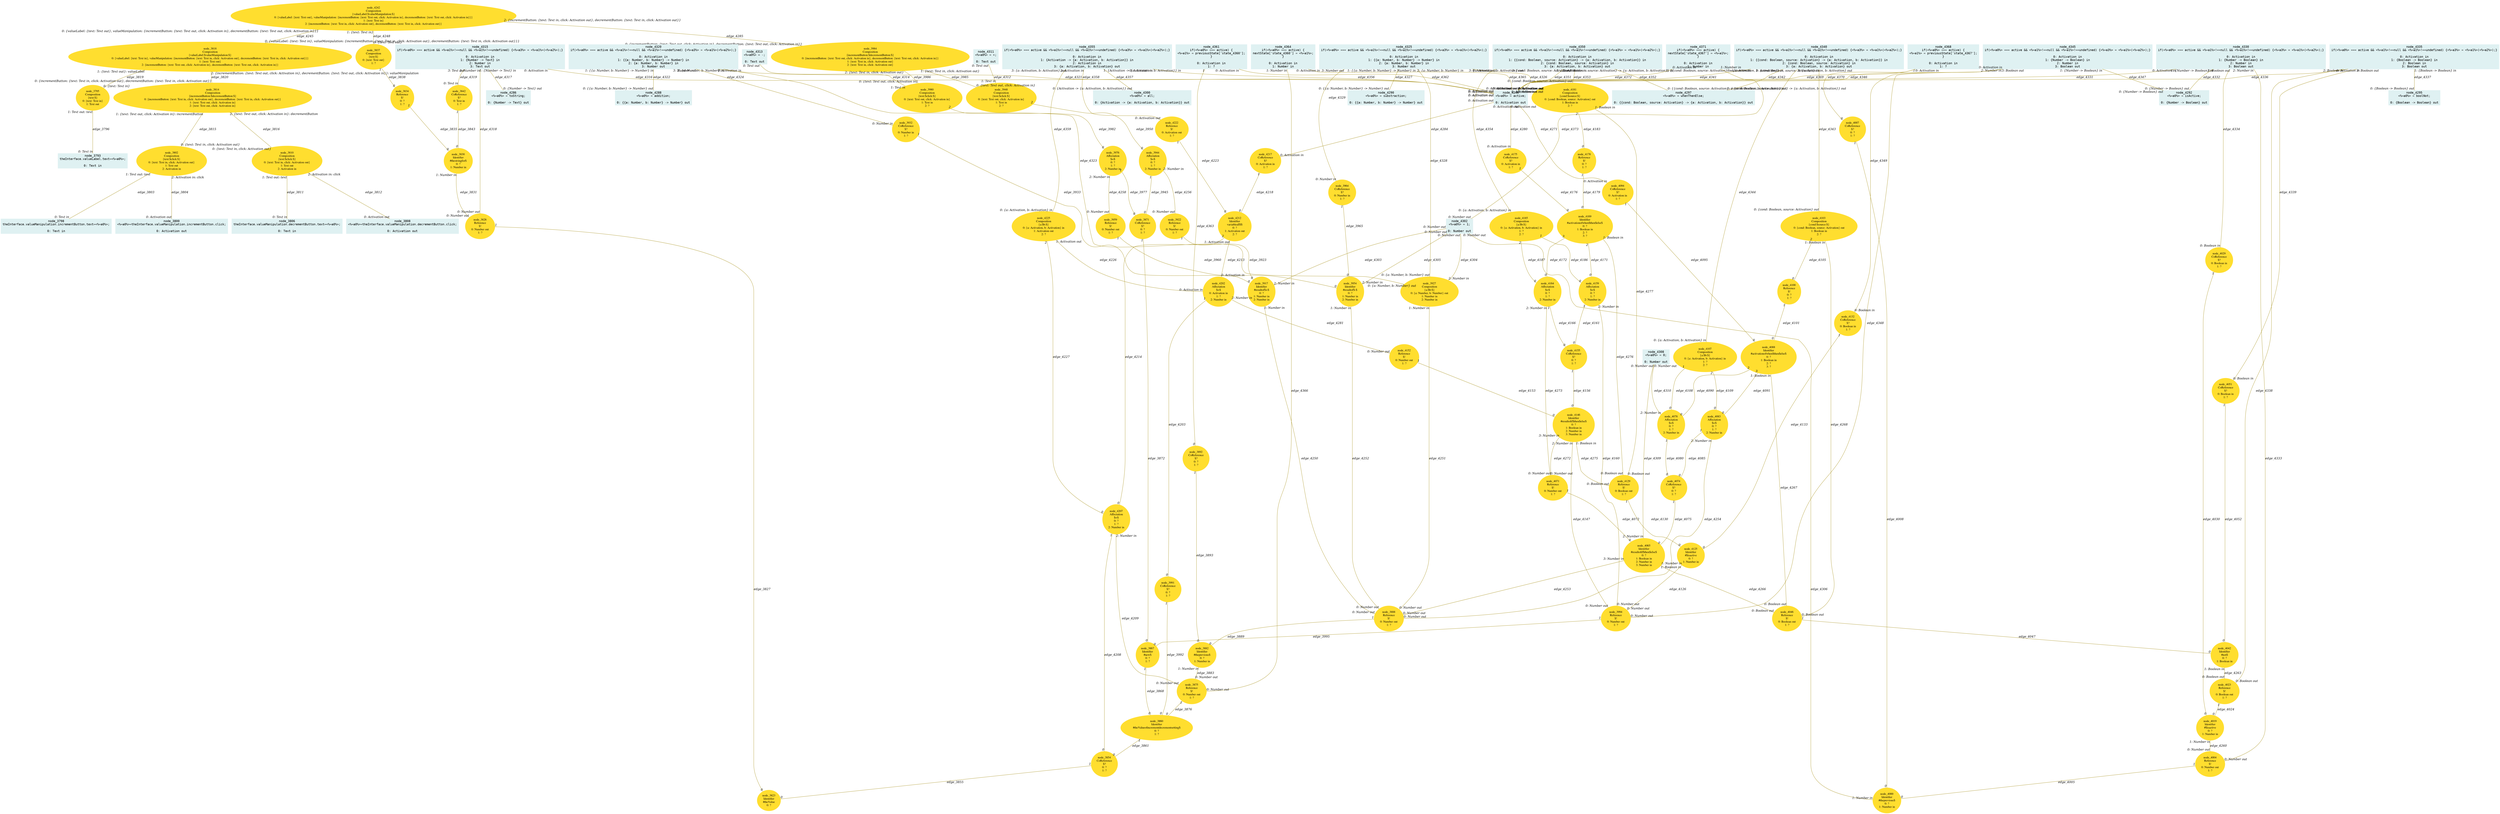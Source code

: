 digraph g{node_3793 [shape="box", style="filled", color="#dff1f2", fontname="Courier", label="node_3793
theInterface.valueLabel.text=<%=a0%>;

0: Text in" ]
node_3795 [shape="ellipse", style="filled", color="#ffde2f", fontname="Times", label="node_3795
Composition
{text:$}
0: {text: Text in}
1: Text out" ]
node_3798 [shape="box", style="filled", color="#dff1f2", fontname="Courier", label="node_3798
theInterface.valueManipulation.incrementButton.text=<%=a0%>;

0: Text in" ]
node_3800 [shape="box", style="filled", color="#dff1f2", fontname="Courier", label="node_3800
<%=a0%>=theInterface.valueManipulation.incrementButton.click;

0: Activation out" ]
node_3802 [shape="ellipse", style="filled", color="#ffde2f", fontname="Times", label="node_3802
Composition
{text:$click:$}
0: {text: Text in, click: Activation out}
1: Text out
2: Activation in" ]
node_3806 [shape="box", style="filled", color="#dff1f2", fontname="Courier", label="node_3806
theInterface.valueManipulation.decrementButton.text=<%=a0%>;

0: Text in" ]
node_3808 [shape="box", style="filled", color="#dff1f2", fontname="Courier", label="node_3808
<%=a0%>=theInterface.valueManipulation.decrementButton.click;

0: Activation out" ]
node_3810 [shape="ellipse", style="filled", color="#ffde2f", fontname="Times", label="node_3810
Composition
{text:$click:$}
0: {text: Text in, click: Activation out}
1: Text out
2: Activation in" ]
node_3814 [shape="ellipse", style="filled", color="#ffde2f", fontname="Times", label="node_3814
Composition
{incrementButton:$decrementButton:$}
0: {incrementButton: {text: Text in, click: Activation out}, decrementButton: {text: Text in, click: Activation out}}
1: {text: Text out, click: Activation in}
2: {text: Text out, click: Activation in}" ]
node_3818 [shape="ellipse", style="filled", color="#ffde2f", fontname="Times", label="node_3818
Composition
{valueLabel:$valueManipulation:$}
0: {valueLabel: {text: Text in}, valueManipulation: {incrementButton: {text: Text in, click: Activation out}, decrementButton: {text: Text in, click: Activation out}}}
1: {text: Text out}
2: {incrementButton: {text: Text out, click: Activation in}, decrementButton: {text: Text out, click: Activation in}}" ]
node_3823 [shape="ellipse", style="filled", color="#ffde2f", fontname="Times", label="node_3823
Identifier
#theValue
0: ?" ]
node_3826 [shape="ellipse", style="filled", color="#ffde2f", fontname="Times", label="node_3826
Reference
$!
0: Number out
1: ?" ]
node_3830 [shape="ellipse", style="filled", color="#ffde2f", fontname="Times", label="node_3830
Identifier
#thestringfor$
0: ?
1: Number in" ]
node_3834 [shape="ellipse", style="filled", color="#ffde2f", fontname="Times", label="node_3834
Reference
$!
0: ?
1: ?" ]
node_3837 [shape="ellipse", style="filled", color="#ffde2f", fontname="Times", label="node_3837
Composition
{text:$}
0: {text: Text out}
1: ?" ]
node_3842 [shape="ellipse", style="filled", color="#ffde2f", fontname="Times", label="node_3842
CoReference
$?
0: Text in
1: ?" ]
node_3854 [shape="ellipse", style="filled", color="#ffde2f", fontname="Times", label="node_3854
CoReference
$?
0: ?
1: ?" ]
node_3860 [shape="ellipse", style="filled", color="#ffde2f", fontname="Times", label="node_3860
Identifier
#theValueofincrementdecrementsetting$
0: ?
1: ?" ]
node_3867 [shape="ellipse", style="filled", color="#ffde2f", fontname="Times", label="node_3867
Identifier
#new$
0: ?
1: ?" ]
node_3871 [shape="ellipse", style="filled", color="#ffde2f", fontname="Times", label="node_3871
CoReference
$?
0: ?
1: ?" ]
node_3875 [shape="ellipse", style="filled", color="#ffde2f", fontname="Times", label="node_3875
Reference
$!
0: Number out
1: ?" ]
node_3882 [shape="ellipse", style="filled", color="#ffde2f", fontname="Times", label="node_3882
Identifier
#theprevious$
0: ?
1: Number in" ]
node_3888 [shape="ellipse", style="filled", color="#ffde2f", fontname="Times", label="node_3888
Reference
$!
0: Number out
1: ?" ]
node_3892 [shape="ellipse", style="filled", color="#ffde2f", fontname="Times", label="node_3892
CoReference
$?
0: ?
1: ?" ]
node_3917 [shape="ellipse", style="filled", color="#ffde2f", fontname="Times", label="node_3917
Identifier
#resultof$+$
0: ?
1: Number in
2: Number in" ]
node_3922 [shape="ellipse", style="filled", color="#ffde2f", fontname="Times", label="node_3922
Reference
$!
0: Number out
1: ?" ]
node_3927 [shape="ellipse", style="filled", color="#ffde2f", fontname="Times", label="node_3927
Composition
{a:$b:$}
0: {a: Number, b: Number} out
1: Number in
2: Number in" ]
node_3932 [shape="ellipse", style="filled", color="#ffde2f", fontname="Times", label="node_3932
CoReference
$?
0: Number in
1: ?" ]
node_3944 [shape="ellipse", style="filled", color="#ffde2f", fontname="Times", label="node_3944
Affectation
$=$
0: ?
1: ?
2: Number in" ]
node_3948 [shape="ellipse", style="filled", color="#ffde2f", fontname="Times", label="node_3948
Composition
{text:$click:$}
0: {text: Text out, click: Activation in}
1: Text in
2: ?" ]
node_3954 [shape="ellipse", style="filled", color="#ffde2f", fontname="Times", label="node_3954
Identifier
#resultof$-$
0: ?
1: Number in
2: Number in" ]
node_3959 [shape="ellipse", style="filled", color="#ffde2f", fontname="Times", label="node_3959
Reference
$!
0: Number out
1: ?" ]
node_3964 [shape="ellipse", style="filled", color="#ffde2f", fontname="Times", label="node_3964
CoReference
$?
0: Number in
1: ?" ]
node_3976 [shape="ellipse", style="filled", color="#ffde2f", fontname="Times", label="node_3976
Affectation
$=$
0: ?
1: ?
2: Number in" ]
node_3980 [shape="ellipse", style="filled", color="#ffde2f", fontname="Times", label="node_3980
Composition
{text:$click:$}
0: {text: Text out, click: Activation in}
1: Text in
2: ?" ]
node_3984 [shape="ellipse", style="filled", color="#ffde2f", fontname="Times", label="node_3984
Composition
{incrementButton:$decrementButton:$}
0: {incrementButton: {text: Text out, click: Activation in}, decrementButton: {text: Text out, click: Activation in}}
1: {text: Text in, click: Activation out}
2: {text: Text in, click: Activation out}" ]
node_3991 [shape="ellipse", style="filled", color="#ffde2f", fontname="Times", label="node_3991
CoReference
$?
0: ?
1: ?" ]
node_3994 [shape="ellipse", style="filled", color="#ffde2f", fontname="Times", label="node_3994
Reference
$!
0: Number out
1: ?" ]
node_4000 [shape="ellipse", style="filled", color="#ffde2f", fontname="Times", label="node_4000
Identifier
#theprevious$
0: ?
1: Number in" ]
node_4004 [shape="ellipse", style="filled", color="#ffde2f", fontname="Times", label="node_4004
Reference
$!
0: Number out
1: ?" ]
node_4007 [shape="ellipse", style="filled", color="#ffde2f", fontname="Times", label="node_4007
CoReference
$?
0: ?
1: ?" ]
node_4019 [shape="ellipse", style="filled", color="#ffde2f", fontname="Times", label="node_4019
Identifier
#$isactive
0: ?
1: Number in" ]
node_4023 [shape="ellipse", style="filled", color="#ffde2f", fontname="Times", label="node_4023
Reference
$!
0: Boolean out
1: ?" ]
node_4029 [shape="ellipse", style="filled", color="#ffde2f", fontname="Times", label="node_4029
CoReference
$?
0: Boolean in
1: ?" ]
node_4042 [shape="ellipse", style="filled", color="#ffde2f", fontname="Times", label="node_4042
Identifier
#not$
0: ?
1: Boolean in" ]
node_4046 [shape="ellipse", style="filled", color="#ffde2f", fontname="Times", label="node_4046
Reference
$!
0: Boolean out
1: ?" ]
node_4051 [shape="ellipse", style="filled", color="#ffde2f", fontname="Times", label="node_4051
CoReference
$?
0: Boolean in
1: ?" ]
node_4065 [shape="ellipse", style="filled", color="#ffde2f", fontname="Times", label="node_4065
Identifier
#resultofif$then$else$
0: ?
1: Boolean in
2: Number in
3: Number in" ]
node_4071 [shape="ellipse", style="filled", color="#ffde2f", fontname="Times", label="node_4071
Reference
$!
0: Number out
1: ?" ]
node_4074 [shape="ellipse", style="filled", color="#ffde2f", fontname="Times", label="node_4074
CoReference
$?
0: ?
1: ?" ]
node_4078 [shape="ellipse", style="filled", color="#ffde2f", fontname="Times", label="node_4078
Affectation
$=$
0: ?
1: ?
2: Number in" ]
node_4083 [shape="ellipse", style="filled", color="#ffde2f", fontname="Times", label="node_4083
Affectation
$=$
0: ?
1: ?
2: Number in" ]
node_4088 [shape="ellipse", style="filled", color="#ffde2f", fontname="Times", label="node_4088
Identifier
#activationofwhen$then$else$
0: ?
1: Boolean in
2: ?
3: ?" ]
node_4094 [shape="ellipse", style="filled", color="#ffde2f", fontname="Times", label="node_4094
CoReference
$?
0: Activation in
1: ?" ]
node_4100 [shape="ellipse", style="filled", color="#ffde2f", fontname="Times", label="node_4100
Reference
$!
0: ?
1: ?" ]
node_4103 [shape="ellipse", style="filled", color="#ffde2f", fontname="Times", label="node_4103
Composition
{cond:$source:$}
0: {cond: Boolean, source: Activation} out
1: Boolean in
2: ?" ]
node_4107 [shape="ellipse", style="filled", color="#ffde2f", fontname="Times", label="node_4107
Composition
{a:$b:$}
0: {a: Activation, b: Activation} in
1: ?
2: ?" ]
node_4125 [shape="ellipse", style="filled", color="#ffde2f", fontname="Times", label="node_4125
Identifier
#$isactive
0: ?
1: Number in" ]
node_4129 [shape="ellipse", style="filled", color="#ffde2f", fontname="Times", label="node_4129
Reference
$!
0: Boolean out
1: ?" ]
node_4132 [shape="ellipse", style="filled", color="#ffde2f", fontname="Times", label="node_4132
CoReference
$?
0: Boolean in
1: ?" ]
node_4146 [shape="ellipse", style="filled", color="#ffde2f", fontname="Times", label="node_4146
Identifier
#resultofif$then$else$
0: ?
1: Boolean in
2: Number in
3: Number in" ]
node_4152 [shape="ellipse", style="filled", color="#ffde2f", fontname="Times", label="node_4152
Reference
$!
0: Number out
1: ?" ]
node_4155 [shape="ellipse", style="filled", color="#ffde2f", fontname="Times", label="node_4155
CoReference
$?
0: ?
1: ?" ]
node_4159 [shape="ellipse", style="filled", color="#ffde2f", fontname="Times", label="node_4159
Affectation
$=$
0: ?
1: ?
2: Number in" ]
node_4164 [shape="ellipse", style="filled", color="#ffde2f", fontname="Times", label="node_4164
Affectation
$=$
0: ?
1: ?
2: Number in" ]
node_4169 [shape="ellipse", style="filled", color="#ffde2f", fontname="Times", label="node_4169
Identifier
#activationofwhen$then$else$
0: ?
1: Boolean in
2: ?
3: ?" ]
node_4175 [shape="ellipse", style="filled", color="#ffde2f", fontname="Times", label="node_4175
CoReference
$?
0: Activation in
1: ?" ]
node_4178 [shape="ellipse", style="filled", color="#ffde2f", fontname="Times", label="node_4178
Reference
$!
0: ?
1: ?" ]
node_4181 [shape="ellipse", style="filled", color="#ffde2f", fontname="Times", label="node_4181
Composition
{cond:$source:$}
0: {cond: Boolean, source: Activation} out
1: Boolean in
2: ?" ]
node_4185 [shape="ellipse", style="filled", color="#ffde2f", fontname="Times", label="node_4185
Composition
{a:$b:$}
0: {a: Activation, b: Activation} in
1: ?
2: ?" ]
node_4202 [shape="ellipse", style="filled", color="#ffde2f", fontname="Times", label="node_4202
Affectation
$=$
0: Activation in
1: ?
2: Number in" ]
node_4207 [shape="ellipse", style="filled", color="#ffde2f", fontname="Times", label="node_4207
Affectation
$=$
0: ?
1: ?
2: Number in" ]
node_4212 [shape="ellipse", style="filled", color="#ffde2f", fontname="Times", label="node_4212
Identifier
variableall$$
0: ?
1: Activation out
2: ?" ]
node_4217 [shape="ellipse", style="filled", color="#ffde2f", fontname="Times", label="node_4217
CoReference
$?
0: Activation in
1: ?" ]
node_4222 [shape="ellipse", style="filled", color="#ffde2f", fontname="Times", label="node_4222
Reference
$!
0: Activation out
1: ?" ]
node_4225 [shape="ellipse", style="filled", color="#ffde2f", fontname="Times", label="node_4225
Composition
{a:$b:$}
0: {a: Activation, b: Activation} in
1: Activation out
2: ?" ]
node_4242 [shape="ellipse", style="filled", color="#ffde2f", fontname="Times", label="node_4242
Composition
{valueLabel:$valueManipulation:$}
0: {valueLabel: {text: Text out}, valueManipulation: {incrementButton: {text: Text out, click: Activation in}, decrementButton: {text: Text out, click: Activation in}}}
1: {text: Text in}
2: {incrementButton: {text: Text in, click: Activation out}, decrementButton: {text: Text in, click: Activation out}}" ]
node_4246 [shape="box", style="filled", color="#dff1f2", fontname="Courier", label="node_4246
<%=a0%> = active;

0: Activation out" ]
node_4286 [shape="box", style="filled", color="#dff1f2", fontname="Courier", label="node_4286
<%=a0%> = toString;

0: {Number -> Text} out" ]
node_4288 [shape="box", style="filled", color="#dff1f2", fontname="Courier", label="node_4288
<%=a0%> = addition;

0: {{a: Number, b: Number} -> Number} out" ]
node_4290 [shape="box", style="filled", color="#dff1f2", fontname="Courier", label="node_4290
<%=a0%> = substraction;

0: {{a: Number, b: Number} -> Number} out" ]
node_4292 [shape="box", style="filled", color="#dff1f2", fontname="Courier", label="node_4292
<%=a0%> = isActive;

0: {Number -> Boolean} out" ]
node_4295 [shape="box", style="filled", color="#dff1f2", fontname="Courier", label="node_4295
<%=a0%> = boolNot;

0: {Boolean -> Boolean} out" ]
node_4297 [shape="box", style="filled", color="#dff1f2", fontname="Courier", label="node_4297
<%=a0%> = whenThenElse;

0: {{cond: Boolean, source: Activation} -> {a: Activation, b: Activation}} out" ]
node_4300 [shape="box", style="filled", color="#dff1f2", fontname="Courier", label="node_4300
<%=a0%> = all;

0: {Activation -> {a: Activation, b: Activation}} out" ]
node_4302 [shape="box", style="filled", color="#dff1f2", fontname="Courier", label="node_4302
<%=a0%> = 1;

0: Number out" ]
node_4308 [shape="box", style="filled", color="#dff1f2", fontname="Courier", label="node_4308
<%=a0%> = 0;

0: Number out" ]
node_4311 [shape="box", style="filled", color="#dff1f2", fontname="Courier", label="node_4311
<%=a0%> = +;

0: Text out" ]
node_4313 [shape="box", style="filled", color="#dff1f2", fontname="Courier", label="node_4313
<%=a0%> = -;

0: Text out" ]
node_4315 [shape="box", style="filled", color="#dff1f2", fontname="Courier", label="node_4315
if(<%=a0%> === active && <%=a1%>!==null && <%=a1%>!==undefined) {<%=a3%> = <%=a1%>(<%=a2%>);}

0: Activation in
1: {Number -> Text} in
2: Number in
3: Text out" ]
node_4320 [shape="box", style="filled", color="#dff1f2", fontname="Courier", label="node_4320
if(<%=a0%> === active && <%=a1%>!==null && <%=a1%>!==undefined) {<%=a3%> = <%=a1%>(<%=a2%>);}

0: Activation in
1: {{a: Number, b: Number} -> Number} in
2: {a: Number, b: Number} in
3: Number out" ]
node_4325 [shape="box", style="filled", color="#dff1f2", fontname="Courier", label="node_4325
if(<%=a0%> === active && <%=a1%>!==null && <%=a1%>!==undefined) {<%=a3%> = <%=a1%>(<%=a2%>);}

0: Activation in
1: {{a: Number, b: Number} -> Number} in
2: {a: Number, b: Number} in
3: Number out" ]
node_4330 [shape="box", style="filled", color="#dff1f2", fontname="Courier", label="node_4330
if(<%=a0%> === active && <%=a1%>!==null && <%=a1%>!==undefined) {<%=a3%> = <%=a1%>(<%=a2%>);}

0: Activation in
1: {Number -> Boolean} in
2: Number in
3: Boolean out" ]
node_4335 [shape="box", style="filled", color="#dff1f2", fontname="Courier", label="node_4335
if(<%=a0%> === active && <%=a1%>!==null && <%=a1%>!==undefined) {<%=a3%> = <%=a1%>(<%=a2%>);}

0: Activation in
1: {Boolean -> Boolean} in
2: Boolean in
3: Boolean out" ]
node_4340 [shape="box", style="filled", color="#dff1f2", fontname="Courier", label="node_4340
if(<%=a0%> === active && <%=a1%>!==null && <%=a1%>!==undefined) {<%=a3%> = <%=a1%>(<%=a2%>);}

0: Activation in
1: {{cond: Boolean, source: Activation} -> {a: Activation, b: Activation}} in
2: {cond: Boolean, source: Activation} in
3: {a: Activation, b: Activation} out" ]
node_4345 [shape="box", style="filled", color="#dff1f2", fontname="Courier", label="node_4345
if(<%=a0%> === active && <%=a1%>!==null && <%=a1%>!==undefined) {<%=a3%> = <%=a1%>(<%=a2%>);}

0: Activation in
1: {Number -> Boolean} in
2: Number in
3: Boolean out" ]
node_4350 [shape="box", style="filled", color="#dff1f2", fontname="Courier", label="node_4350
if(<%=a0%> === active && <%=a1%>!==null && <%=a1%>!==undefined) {<%=a3%> = <%=a1%>(<%=a2%>);}

0: Activation in
1: {{cond: Boolean, source: Activation} -> {a: Activation, b: Activation}} in
2: {cond: Boolean, source: Activation} in
3: {a: Activation, b: Activation} out" ]
node_4355 [shape="box", style="filled", color="#dff1f2", fontname="Courier", label="node_4355
if(<%=a0%> === active && <%=a1%>!==null && <%=a1%>!==undefined) {<%=a3%> = <%=a1%>(<%=a2%>);}

0: Activation in
1: {Activation -> {a: Activation, b: Activation}} in
2: Activation in
3: {a: Activation, b: Activation} out" ]
node_4361 [shape="box", style="filled", color="#dff1f2", fontname="Courier", label="node_4361
if(<%=a0%> === active) {
<%=a1%> = previousState['state_4360'];
}

0: Activation in
1: ?" ]
node_4364 [shape="box", style="filled", color="#dff1f2", fontname="Courier", label="node_4364
if(<%=a0%> === active) {
nextState['state_4360'] = <%=a1%>;
}

0: Activation in
1: Number in" ]
node_4368 [shape="box", style="filled", color="#dff1f2", fontname="Courier", label="node_4368
if(<%=a0%> === active) {
<%=a1%> = previousState['state_4367'];
}

0: Activation in
1: ?" ]
node_4371 [shape="box", style="filled", color="#dff1f2", fontname="Courier", label="node_4371
if(<%=a0%> === active) {
nextState['state_4367'] = <%=a1%>;
}

0: Activation in
1: Number in" ]
node_3795 -> node_3793 [dir=none, arrowHead=none, fontname="Times-Italic", arrowsize=1, color="#9d8400", label="edge_3796",  headlabel="0: Text in", taillabel="1: Text out: text" ]
node_3802 -> node_3798 [dir=none, arrowHead=none, fontname="Times-Italic", arrowsize=1, color="#9d8400", label="edge_3803",  headlabel="0: Text in", taillabel="1: Text out: text" ]
node_3802 -> node_3800 [dir=none, arrowHead=none, fontname="Times-Italic", arrowsize=1, color="#9d8400", label="edge_3804",  headlabel="0: Activation out", taillabel="2: Activation in: click" ]
node_3810 -> node_3806 [dir=none, arrowHead=none, fontname="Times-Italic", arrowsize=1, color="#9d8400", label="edge_3811",  headlabel="0: Text in", taillabel="1: Text out: text" ]
node_3810 -> node_3808 [dir=none, arrowHead=none, fontname="Times-Italic", arrowsize=1, color="#9d8400", label="edge_3812",  headlabel="0: Activation out", taillabel="2: Activation in: click" ]
node_3814 -> node_3802 [dir=none, arrowHead=none, fontname="Times-Italic", arrowsize=1, color="#9d8400", label="edge_3815",  headlabel="0: {text: Text in, click: Activation out}", taillabel="1: {text: Text out, click: Activation in}: incrementButton" ]
node_3814 -> node_3810 [dir=none, arrowHead=none, fontname="Times-Italic", arrowsize=1, color="#9d8400", label="edge_3816",  headlabel="0: {text: Text in, click: Activation out}", taillabel="2: {text: Text out, click: Activation in}: decrementButton" ]
node_3818 -> node_3795 [dir=none, arrowHead=none, fontname="Times-Italic", arrowsize=1, color="#9d8400", label="edge_3819",  headlabel="0: {text: Text in}", taillabel="1: {text: Text out}: valueLabel" ]
node_3818 -> node_3814 [dir=none, arrowHead=none, fontname="Times-Italic", arrowsize=1, color="#9d8400", label="edge_3820",  headlabel="0: {incrementButton: {text: Text in, click: Activation out}, decrementButton: {text: Text in, click: Activation out}}", taillabel="2: {incrementButton: {text: Text out, click: Activation in}, decrementButton: {text: Text out, click: Activation in}}: valueManipulation" ]
node_3826 -> node_3823 [dir=none, arrowHead=none, fontname="Times-Italic", arrowsize=1, color="#9d8400", label="edge_3827",  headlabel="0", taillabel="1" ]
node_3830 -> node_3826 [dir=none, arrowHead=none, fontname="Times-Italic", arrowsize=1, color="#9d8400", label="edge_3831",  headlabel="0: Number out", taillabel="1: Number in" ]
node_3834 -> node_3830 [dir=none, arrowHead=none, fontname="Times-Italic", arrowsize=1, color="#9d8400", label="edge_3835",  headlabel="0", taillabel="1" ]
node_3837 -> node_3834 [dir=none, arrowHead=none, fontname="Times-Italic", arrowsize=1, color="#9d8400", label="edge_3838",  headlabel="0", taillabel="1" ]
node_3842 -> node_3830 [dir=none, arrowHead=none, fontname="Times-Italic", arrowsize=1, color="#9d8400", label="edge_3843",  headlabel="0", taillabel="1" ]
node_3854 -> node_3823 [dir=none, arrowHead=none, fontname="Times-Italic", arrowsize=1, color="#9d8400", label="edge_3855",  headlabel="0", taillabel="1" ]
node_3860 -> node_3854 [dir=none, arrowHead=none, fontname="Times-Italic", arrowsize=1, color="#9d8400", label="edge_3861",  headlabel="0", taillabel="1" ]
node_3867 -> node_3860 [dir=none, arrowHead=none, fontname="Times-Italic", arrowsize=1, color="#9d8400", label="edge_3868",  headlabel="0", taillabel="1" ]
node_3871 -> node_3867 [dir=none, arrowHead=none, fontname="Times-Italic", arrowsize=1, color="#9d8400", label="edge_3872",  headlabel="0", taillabel="1" ]
node_3875 -> node_3860 [dir=none, arrowHead=none, fontname="Times-Italic", arrowsize=1, color="#9d8400", label="edge_3876",  headlabel="0", taillabel="1" ]
node_3882 -> node_3875 [dir=none, arrowHead=none, fontname="Times-Italic", arrowsize=1, color="#9d8400", label="edge_3883",  headlabel="0: Number out", taillabel="1: Number in" ]
node_3888 -> node_3882 [dir=none, arrowHead=none, fontname="Times-Italic", arrowsize=1, color="#9d8400", label="edge_3889",  headlabel="0", taillabel="1" ]
node_3892 -> node_3882 [dir=none, arrowHead=none, fontname="Times-Italic", arrowsize=1, color="#9d8400", label="edge_3893",  headlabel="0", taillabel="1" ]
node_3922 -> node_3917 [dir=none, arrowHead=none, fontname="Times-Italic", arrowsize=1, color="#9d8400", label="edge_3923",  headlabel="0", taillabel="1" ]
node_3932 -> node_3917 [dir=none, arrowHead=none, fontname="Times-Italic", arrowsize=1, color="#9d8400", label="edge_3933",  headlabel="0", taillabel="1" ]
node_3944 -> node_3871 [dir=none, arrowHead=none, fontname="Times-Italic", arrowsize=1, color="#9d8400", label="edge_3945",  headlabel="0", taillabel="1" ]
node_3948 -> node_3944 [dir=none, arrowHead=none, fontname="Times-Italic", arrowsize=1, color="#9d8400", label="edge_3950",  headlabel="0", taillabel="2" ]
node_3959 -> node_3954 [dir=none, arrowHead=none, fontname="Times-Italic", arrowsize=1, color="#9d8400", label="edge_3960",  headlabel="0", taillabel="1" ]
node_3964 -> node_3954 [dir=none, arrowHead=none, fontname="Times-Italic", arrowsize=1, color="#9d8400", label="edge_3965",  headlabel="0", taillabel="1" ]
node_3976 -> node_3871 [dir=none, arrowHead=none, fontname="Times-Italic", arrowsize=1, color="#9d8400", label="edge_3977",  headlabel="0", taillabel="1" ]
node_3980 -> node_3976 [dir=none, arrowHead=none, fontname="Times-Italic", arrowsize=1, color="#9d8400", label="edge_3982",  headlabel="0", taillabel="2" ]
node_3984 -> node_3948 [dir=none, arrowHead=none, fontname="Times-Italic", arrowsize=1, color="#9d8400", label="edge_3985",  headlabel="0: {text: Text out, click: Activation in}", taillabel="1: {text: Text in, click: Activation out}" ]
node_3984 -> node_3980 [dir=none, arrowHead=none, fontname="Times-Italic", arrowsize=1, color="#9d8400", label="edge_3986",  headlabel="0: {text: Text out, click: Activation in}", taillabel="2: {text: Text in, click: Activation out}" ]
node_3991 -> node_3860 [dir=none, arrowHead=none, fontname="Times-Italic", arrowsize=1, color="#9d8400", label="edge_3992",  headlabel="0", taillabel="1" ]
node_3994 -> node_3867 [dir=none, arrowHead=none, fontname="Times-Italic", arrowsize=1, color="#9d8400", label="edge_3995",  headlabel="0", taillabel="1" ]
node_4004 -> node_4000 [dir=none, arrowHead=none, fontname="Times-Italic", arrowsize=1, color="#9d8400", label="edge_4005",  headlabel="0", taillabel="1" ]
node_4007 -> node_4000 [dir=none, arrowHead=none, fontname="Times-Italic", arrowsize=1, color="#9d8400", label="edge_4008",  headlabel="0", taillabel="1" ]
node_4023 -> node_4019 [dir=none, arrowHead=none, fontname="Times-Italic", arrowsize=1, color="#9d8400", label="edge_4024",  headlabel="0", taillabel="1" ]
node_4029 -> node_4019 [dir=none, arrowHead=none, fontname="Times-Italic", arrowsize=1, color="#9d8400", label="edge_4030",  headlabel="0", taillabel="1" ]
node_4046 -> node_4042 [dir=none, arrowHead=none, fontname="Times-Italic", arrowsize=1, color="#9d8400", label="edge_4047",  headlabel="0", taillabel="1" ]
node_4051 -> node_4042 [dir=none, arrowHead=none, fontname="Times-Italic", arrowsize=1, color="#9d8400", label="edge_4052",  headlabel="0", taillabel="1" ]
node_4071 -> node_4065 [dir=none, arrowHead=none, fontname="Times-Italic", arrowsize=1, color="#9d8400", label="edge_4072",  headlabel="0", taillabel="1" ]
node_4074 -> node_4065 [dir=none, arrowHead=none, fontname="Times-Italic", arrowsize=1, color="#9d8400", label="edge_4075",  headlabel="0", taillabel="1" ]
node_4078 -> node_4074 [dir=none, arrowHead=none, fontname="Times-Italic", arrowsize=1, color="#9d8400", label="edge_4080",  headlabel="0", taillabel="1" ]
node_4083 -> node_4074 [dir=none, arrowHead=none, fontname="Times-Italic", arrowsize=1, color="#9d8400", label="edge_4085",  headlabel="0", taillabel="1" ]
node_4088 -> node_4078 [dir=none, arrowHead=none, fontname="Times-Italic", arrowsize=1, color="#9d8400", label="edge_4090",  headlabel="0", taillabel="2" ]
node_4088 -> node_4083 [dir=none, arrowHead=none, fontname="Times-Italic", arrowsize=1, color="#9d8400", label="edge_4091",  headlabel="0", taillabel="3" ]
node_4094 -> node_4088 [dir=none, arrowHead=none, fontname="Times-Italic", arrowsize=1, color="#9d8400", label="edge_4095",  headlabel="0", taillabel="1" ]
node_4100 -> node_4088 [dir=none, arrowHead=none, fontname="Times-Italic", arrowsize=1, color="#9d8400", label="edge_4101",  headlabel="0", taillabel="1" ]
node_4103 -> node_4100 [dir=none, arrowHead=none, fontname="Times-Italic", arrowsize=1, color="#9d8400", label="edge_4105",  headlabel="0", taillabel="2" ]
node_4107 -> node_4078 [dir=none, arrowHead=none, fontname="Times-Italic", arrowsize=1, color="#9d8400", label="edge_4108",  headlabel="0", taillabel="1" ]
node_4107 -> node_4083 [dir=none, arrowHead=none, fontname="Times-Italic", arrowsize=1, color="#9d8400", label="edge_4109",  headlabel="0", taillabel="2" ]
node_4125 -> node_3994 [dir=none, arrowHead=none, fontname="Times-Italic", arrowsize=1, color="#9d8400", label="edge_4126",  headlabel="0: Number out", taillabel="1: Number in" ]
node_4129 -> node_4125 [dir=none, arrowHead=none, fontname="Times-Italic", arrowsize=1, color="#9d8400", label="edge_4130",  headlabel="0", taillabel="1" ]
node_4132 -> node_4125 [dir=none, arrowHead=none, fontname="Times-Italic", arrowsize=1, color="#9d8400", label="edge_4133",  headlabel="0", taillabel="1" ]
node_4146 -> node_3994 [dir=none, arrowHead=none, fontname="Times-Italic", arrowsize=1, color="#9d8400", label="edge_4147",  headlabel="0: Number out", taillabel="2: Number in" ]
node_4152 -> node_4146 [dir=none, arrowHead=none, fontname="Times-Italic", arrowsize=1, color="#9d8400", label="edge_4153",  headlabel="0", taillabel="1" ]
node_4155 -> node_4146 [dir=none, arrowHead=none, fontname="Times-Italic", arrowsize=1, color="#9d8400", label="edge_4156",  headlabel="0", taillabel="1" ]
node_4159 -> node_3994 [dir=none, arrowHead=none, fontname="Times-Italic", arrowsize=1, color="#9d8400", label="edge_4160",  headlabel="0: Number out", taillabel="2: Number in" ]
node_4159 -> node_4155 [dir=none, arrowHead=none, fontname="Times-Italic", arrowsize=1, color="#9d8400", label="edge_4161",  headlabel="0", taillabel="1" ]
node_4164 -> node_4155 [dir=none, arrowHead=none, fontname="Times-Italic", arrowsize=1, color="#9d8400", label="edge_4166",  headlabel="0", taillabel="1" ]
node_4169 -> node_4159 [dir=none, arrowHead=none, fontname="Times-Italic", arrowsize=1, color="#9d8400", label="edge_4171",  headlabel="0", taillabel="2" ]
node_4169 -> node_4164 [dir=none, arrowHead=none, fontname="Times-Italic", arrowsize=1, color="#9d8400", label="edge_4172",  headlabel="0", taillabel="3" ]
node_4175 -> node_4169 [dir=none, arrowHead=none, fontname="Times-Italic", arrowsize=1, color="#9d8400", label="edge_4176",  headlabel="0", taillabel="1" ]
node_4178 -> node_4169 [dir=none, arrowHead=none, fontname="Times-Italic", arrowsize=1, color="#9d8400", label="edge_4179",  headlabel="0", taillabel="1" ]
node_4181 -> node_4178 [dir=none, arrowHead=none, fontname="Times-Italic", arrowsize=1, color="#9d8400", label="edge_4183",  headlabel="0", taillabel="2" ]
node_4185 -> node_4159 [dir=none, arrowHead=none, fontname="Times-Italic", arrowsize=1, color="#9d8400", label="edge_4186",  headlabel="0", taillabel="1" ]
node_4185 -> node_4164 [dir=none, arrowHead=none, fontname="Times-Italic", arrowsize=1, color="#9d8400", label="edge_4187",  headlabel="0", taillabel="2" ]
node_4202 -> node_3991 [dir=none, arrowHead=none, fontname="Times-Italic", arrowsize=1, color="#9d8400", label="edge_4203",  headlabel="0", taillabel="1" ]
node_4207 -> node_3854 [dir=none, arrowHead=none, fontname="Times-Italic", arrowsize=1, color="#9d8400", label="edge_4208",  headlabel="0", taillabel="1" ]
node_4207 -> node_3875 [dir=none, arrowHead=none, fontname="Times-Italic", arrowsize=1, color="#9d8400", label="edge_4209",  headlabel="0: Number out", taillabel="2: Number in" ]
node_4212 -> node_4202 [dir=none, arrowHead=none, fontname="Times-Italic", arrowsize=1, color="#9d8400", label="edge_4213",  headlabel="0: Activation in", taillabel="1: Activation out" ]
node_4212 -> node_4207 [dir=none, arrowHead=none, fontname="Times-Italic", arrowsize=1, color="#9d8400", label="edge_4214",  headlabel="0", taillabel="2" ]
node_4217 -> node_4212 [dir=none, arrowHead=none, fontname="Times-Italic", arrowsize=1, color="#9d8400", label="edge_4218",  headlabel="0", taillabel="1" ]
node_4222 -> node_4212 [dir=none, arrowHead=none, fontname="Times-Italic", arrowsize=1, color="#9d8400", label="edge_4223",  headlabel="0", taillabel="1" ]
node_4225 -> node_4202 [dir=none, arrowHead=none, fontname="Times-Italic", arrowsize=1, color="#9d8400", label="edge_4226",  headlabel="0: Activation in", taillabel="1: Activation out" ]
node_4225 -> node_4207 [dir=none, arrowHead=none, fontname="Times-Italic", arrowsize=1, color="#9d8400", label="edge_4227",  headlabel="0", taillabel="2" ]
node_4242 -> node_3818 [dir=none, arrowHead=none, fontname="Times-Italic", arrowsize=1, color="#9d8400", label="edge_4245",  headlabel="0: {valueLabel: {text: Text in}, valueManipulation: {incrementButton: {text: Text in, click: Activation out}, decrementButton: {text: Text in, click: Activation out}}}", taillabel="0: {valueLabel: {text: Text out}, valueManipulation: {incrementButton: {text: Text out, click: Activation in}, decrementButton: {text: Text out, click: Activation in}}}" ]
node_4242 -> node_3837 [dir=none, arrowHead=none, fontname="Times-Italic", arrowsize=1, color="#9d8400", label="edge_4248",  headlabel="0: {text: Text out}", taillabel="1: {text: Text in}" ]
node_3917 -> node_3888 [dir=none, arrowHead=none, fontname="Times-Italic", arrowsize=1, color="#9d8400", label="edge_4250",  headlabel="0: Number out", taillabel="1: Number in" ]
node_3927 -> node_3888 [dir=none, arrowHead=none, fontname="Times-Italic", arrowsize=1, color="#9d8400", label="edge_4251",  headlabel="0: Number out", taillabel="1: Number in" ]
node_3954 -> node_3888 [dir=none, arrowHead=none, fontname="Times-Italic", arrowsize=1, color="#9d8400", label="edge_4252",  headlabel="0: Number out", taillabel="1: Number in" ]
node_4065 -> node_3888 [dir=none, arrowHead=none, fontname="Times-Italic", arrowsize=1, color="#9d8400", label="edge_4253",  headlabel="0: Number out", taillabel="3: Number in" ]
node_4083 -> node_3888 [dir=none, arrowHead=none, fontname="Times-Italic", arrowsize=1, color="#9d8400", label="edge_4254",  headlabel="0: Number out", taillabel="2: Number in" ]
node_3944 -> node_3922 [dir=none, arrowHead=none, fontname="Times-Italic", arrowsize=1, color="#9d8400", label="edge_4256",  headlabel="0: Number out", taillabel="2: Number in" ]
node_3976 -> node_3959 [dir=none, arrowHead=none, fontname="Times-Italic", arrowsize=1, color="#9d8400", label="edge_4258",  headlabel="0: Number out", taillabel="2: Number in" ]
node_4019 -> node_4004 [dir=none, arrowHead=none, fontname="Times-Italic", arrowsize=1, color="#9d8400", label="edge_4260",  headlabel="0: Number out", taillabel="1: Number in" ]
node_4042 -> node_4023 [dir=none, arrowHead=none, fontname="Times-Italic", arrowsize=1, color="#9d8400", label="edge_4263",  headlabel="0: Boolean out", taillabel="1: Boolean in" ]
node_4065 -> node_4046 [dir=none, arrowHead=none, fontname="Times-Italic", arrowsize=1, color="#9d8400", label="edge_4266",  headlabel="0: Boolean out", taillabel="1: Boolean in" ]
node_4088 -> node_4046 [dir=none, arrowHead=none, fontname="Times-Italic", arrowsize=1, color="#9d8400", label="edge_4267",  headlabel="0: Boolean out", taillabel="1: Boolean in" ]
node_4103 -> node_4046 [dir=none, arrowHead=none, fontname="Times-Italic", arrowsize=1, color="#9d8400", label="edge_4268",  headlabel="0: Boolean out", taillabel="1: Boolean in" ]
node_4246 -> node_4094 [dir=none, arrowHead=none, fontname="Times-Italic", arrowsize=1, color="#9d8400", label="edge_4271",  headlabel="0: Activation in", taillabel="0: Activation out" ]
node_4146 -> node_4071 [dir=none, arrowHead=none, fontname="Times-Italic", arrowsize=1, color="#9d8400", label="edge_4272",  headlabel="0: Number out", taillabel="3: Number in" ]
node_4164 -> node_4071 [dir=none, arrowHead=none, fontname="Times-Italic", arrowsize=1, color="#9d8400", label="edge_4273",  headlabel="0: Number out", taillabel="2: Number in" ]
node_4146 -> node_4129 [dir=none, arrowHead=none, fontname="Times-Italic", arrowsize=1, color="#9d8400", label="edge_4275",  headlabel="0: Boolean out", taillabel="1: Boolean in" ]
node_4169 -> node_4129 [dir=none, arrowHead=none, fontname="Times-Italic", arrowsize=1, color="#9d8400", label="edge_4276",  headlabel="0: Boolean out", taillabel="1: Boolean in" ]
node_4181 -> node_4129 [dir=none, arrowHead=none, fontname="Times-Italic", arrowsize=1, color="#9d8400", label="edge_4277",  headlabel="0: Boolean out", taillabel="1: Boolean in" ]
node_4246 -> node_4175 [dir=none, arrowHead=none, fontname="Times-Italic", arrowsize=1, color="#9d8400", label="edge_4280",  headlabel="0: Activation in", taillabel="0: Activation out" ]
node_4202 -> node_4152 [dir=none, arrowHead=none, fontname="Times-Italic", arrowsize=1, color="#9d8400", label="edge_4281",  headlabel="0: Number out", taillabel="2: Number in" ]
node_4246 -> node_4217 [dir=none, arrowHead=none, fontname="Times-Italic", arrowsize=1, color="#9d8400", label="edge_4284",  headlabel="0: Activation in", taillabel="0: Activation out" ]
node_4242 -> node_3984 [dir=none, arrowHead=none, fontname="Times-Italic", arrowsize=1, color="#9d8400", label="edge_4285",  headlabel="0: {incrementButton: {text: Text out, click: Activation in}, decrementButton: {text: Text out, click: Activation in}}", taillabel="2: {incrementButton: {text: Text in, click: Activation out}, decrementButton: {text: Text in, click: Activation out}}" ]
node_4302 -> node_3917 [dir=none, arrowHead=none, fontname="Times-Italic", arrowsize=1, color="#9d8400", label="edge_4303",  headlabel="2: Number in", taillabel="0: Number out" ]
node_4302 -> node_3927 [dir=none, arrowHead=none, fontname="Times-Italic", arrowsize=1, color="#9d8400", label="edge_4304",  headlabel="2: Number in", taillabel="0: Number out" ]
node_4302 -> node_3954 [dir=none, arrowHead=none, fontname="Times-Italic", arrowsize=1, color="#9d8400", label="edge_4305",  headlabel="2: Number in", taillabel="0: Number out" ]
node_4302 -> node_4000 [dir=none, arrowHead=none, fontname="Times-Italic", arrowsize=1, color="#9d8400", label="edge_4306",  headlabel="1: Number in", taillabel="0: Number out" ]
node_4308 -> node_4065 [dir=none, arrowHead=none, fontname="Times-Italic", arrowsize=1, color="#9d8400", label="edge_4309",  headlabel="2: Number in", taillabel="0: Number out" ]
node_4308 -> node_4078 [dir=none, arrowHead=none, fontname="Times-Italic", arrowsize=1, color="#9d8400", label="edge_4310",  headlabel="2: Number in", taillabel="0: Number out" ]
node_4311 -> node_3948 [dir=none, arrowHead=none, fontname="Times-Italic", arrowsize=1, color="#9d8400", label="edge_4312",  headlabel="1: Text in", taillabel="0: Text out" ]
node_4313 -> node_3980 [dir=none, arrowHead=none, fontname="Times-Italic", arrowsize=1, color="#9d8400", label="edge_4314",  headlabel="1: Text in", taillabel="0: Text out" ]
node_4315 -> node_4246 [dir=none, arrowHead=none, fontname="Times-Italic", arrowsize=1, color="#9d8400", label="edge_4316",  headlabel="0: Activation out", taillabel="0: Activation in" ]
node_4315 -> node_4286 [dir=none, arrowHead=none, fontname="Times-Italic", arrowsize=1, color="#9d8400", label="edge_4317",  headlabel="0: {Number -> Text} out", taillabel="1: {Number -> Text} in" ]
node_4315 -> node_3826 [dir=none, arrowHead=none, fontname="Times-Italic", arrowsize=1, color="#9d8400", label="edge_4318",  headlabel="0: Number out", taillabel="2: Number in" ]
node_4315 -> node_3842 [dir=none, arrowHead=none, fontname="Times-Italic", arrowsize=1, color="#9d8400", label="edge_4319",  headlabel="0: Text in", taillabel="3: Text out" ]
node_4320 -> node_4246 [dir=none, arrowHead=none, fontname="Times-Italic", arrowsize=1, color="#9d8400", label="edge_4321",  headlabel="0: Activation out", taillabel="0: Activation in" ]
node_4320 -> node_4288 [dir=none, arrowHead=none, fontname="Times-Italic", arrowsize=1, color="#9d8400", label="edge_4322",  headlabel="0: {{a: Number, b: Number} -> Number} out", taillabel="1: {{a: Number, b: Number} -> Number} in" ]
node_4320 -> node_3927 [dir=none, arrowHead=none, fontname="Times-Italic", arrowsize=1, color="#9d8400", label="edge_4323",  headlabel="0: {a: Number, b: Number} out", taillabel="2: {a: Number, b: Number} in" ]
node_4320 -> node_3932 [dir=none, arrowHead=none, fontname="Times-Italic", arrowsize=1, color="#9d8400", label="edge_4324",  headlabel="0: Number in", taillabel="3: Number out" ]
node_4325 -> node_4246 [dir=none, arrowHead=none, fontname="Times-Italic", arrowsize=1, color="#9d8400", label="edge_4326",  headlabel="0: Activation out", taillabel="0: Activation in" ]
node_4325 -> node_4290 [dir=none, arrowHead=none, fontname="Times-Italic", arrowsize=1, color="#9d8400", label="edge_4327",  headlabel="0: {{a: Number, b: Number} -> Number} out", taillabel="1: {{a: Number, b: Number} -> Number} in" ]
node_4325 -> node_3927 [dir=none, arrowHead=none, fontname="Times-Italic", arrowsize=1, color="#9d8400", label="edge_4328",  headlabel="0: {a: Number, b: Number} out", taillabel="2: {a: Number, b: Number} in" ]
node_4325 -> node_3964 [dir=none, arrowHead=none, fontname="Times-Italic", arrowsize=1, color="#9d8400", label="edge_4329",  headlabel="0: Number in", taillabel="3: Number out" ]
node_4330 -> node_4246 [dir=none, arrowHead=none, fontname="Times-Italic", arrowsize=1, color="#9d8400", label="edge_4331",  headlabel="0: Activation out", taillabel="0: Activation in" ]
node_4330 -> node_4292 [dir=none, arrowHead=none, fontname="Times-Italic", arrowsize=1, color="#9d8400", label="edge_4332",  headlabel="0: {Number -> Boolean} out", taillabel="1: {Number -> Boolean} in" ]
node_4330 -> node_4004 [dir=none, arrowHead=none, fontname="Times-Italic", arrowsize=1, color="#9d8400", label="edge_4333",  headlabel="0: Number out", taillabel="2: Number in" ]
node_4330 -> node_4029 [dir=none, arrowHead=none, fontname="Times-Italic", arrowsize=1, color="#9d8400", label="edge_4334",  headlabel="0: Boolean in", taillabel="3: Boolean out" ]
node_4335 -> node_4246 [dir=none, arrowHead=none, fontname="Times-Italic", arrowsize=1, color="#9d8400", label="edge_4336",  headlabel="0: Activation out", taillabel="0: Activation in" ]
node_4335 -> node_4295 [dir=none, arrowHead=none, fontname="Times-Italic", arrowsize=1, color="#9d8400", label="edge_4337",  headlabel="0: {Boolean -> Boolean} out", taillabel="1: {Boolean -> Boolean} in" ]
node_4335 -> node_4023 [dir=none, arrowHead=none, fontname="Times-Italic", arrowsize=1, color="#9d8400", label="edge_4338",  headlabel="0: Boolean out", taillabel="2: Boolean in" ]
node_4335 -> node_4051 [dir=none, arrowHead=none, fontname="Times-Italic", arrowsize=1, color="#9d8400", label="edge_4339",  headlabel="0: Boolean in", taillabel="3: Boolean out" ]
node_4340 -> node_4246 [dir=none, arrowHead=none, fontname="Times-Italic", arrowsize=1, color="#9d8400", label="edge_4341",  headlabel="0: Activation out", taillabel="0: Activation in" ]
node_4340 -> node_4297 [dir=none, arrowHead=none, fontname="Times-Italic", arrowsize=1, color="#9d8400", label="edge_4342",  headlabel="0: {{cond: Boolean, source: Activation} -> {a: Activation, b: Activation}} out", taillabel="1: {{cond: Boolean, source: Activation} -> {a: Activation, b: Activation}} in" ]
node_4340 -> node_4103 [dir=none, arrowHead=none, fontname="Times-Italic", arrowsize=1, color="#9d8400", label="edge_4343",  headlabel="0: {cond: Boolean, source: Activation} out", taillabel="2: {cond: Boolean, source: Activation} in" ]
node_4340 -> node_4107 [dir=none, arrowHead=none, fontname="Times-Italic", arrowsize=1, color="#9d8400", label="edge_4344",  headlabel="0: {a: Activation, b: Activation} in", taillabel="3: {a: Activation, b: Activation} out" ]
node_4345 -> node_4246 [dir=none, arrowHead=none, fontname="Times-Italic", arrowsize=1, color="#9d8400", label="edge_4346",  headlabel="0: Activation out", taillabel="0: Activation in" ]
node_4345 -> node_4292 [dir=none, arrowHead=none, fontname="Times-Italic", arrowsize=1, color="#9d8400", label="edge_4347",  headlabel="0: {Number -> Boolean} out", taillabel="1: {Number -> Boolean} in" ]
node_4345 -> node_3994 [dir=none, arrowHead=none, fontname="Times-Italic", arrowsize=1, color="#9d8400", label="edge_4348",  headlabel="0: Number out", taillabel="2: Number in" ]
node_4345 -> node_4132 [dir=none, arrowHead=none, fontname="Times-Italic", arrowsize=1, color="#9d8400", label="edge_4349",  headlabel="0: Boolean in", taillabel="3: Boolean out" ]
node_4350 -> node_4246 [dir=none, arrowHead=none, fontname="Times-Italic", arrowsize=1, color="#9d8400", label="edge_4351",  headlabel="0: Activation out", taillabel="0: Activation in" ]
node_4350 -> node_4297 [dir=none, arrowHead=none, fontname="Times-Italic", arrowsize=1, color="#9d8400", label="edge_4352",  headlabel="0: {{cond: Boolean, source: Activation} -> {a: Activation, b: Activation}} out", taillabel="1: {{cond: Boolean, source: Activation} -> {a: Activation, b: Activation}} in" ]
node_4350 -> node_4181 [dir=none, arrowHead=none, fontname="Times-Italic", arrowsize=1, color="#9d8400", label="edge_4353",  headlabel="0: {cond: Boolean, source: Activation} out", taillabel="2: {cond: Boolean, source: Activation} in" ]
node_4350 -> node_4185 [dir=none, arrowHead=none, fontname="Times-Italic", arrowsize=1, color="#9d8400", label="edge_4354",  headlabel="0: {a: Activation, b: Activation} in", taillabel="3: {a: Activation, b: Activation} out" ]
node_4355 -> node_4246 [dir=none, arrowHead=none, fontname="Times-Italic", arrowsize=1, color="#9d8400", label="edge_4356",  headlabel="0: Activation out", taillabel="0: Activation in" ]
node_4355 -> node_4300 [dir=none, arrowHead=none, fontname="Times-Italic", arrowsize=1, color="#9d8400", label="edge_4357",  headlabel="0: {Activation -> {a: Activation, b: Activation}} out", taillabel="1: {Activation -> {a: Activation, b: Activation}} in" ]
node_4355 -> node_4222 [dir=none, arrowHead=none, fontname="Times-Italic", arrowsize=1, color="#9d8400", label="edge_4358",  headlabel="0: Activation out", taillabel="2: Activation in" ]
node_4355 -> node_4225 [dir=none, arrowHead=none, fontname="Times-Italic", arrowsize=1, color="#9d8400", label="edge_4359",  headlabel="0: {a: Activation, b: Activation} in", taillabel="3: {a: Activation, b: Activation} out" ]
node_4361 -> node_4246 [dir=none, arrowHead=none, fontname="Times-Italic", arrowsize=1, color="#9d8400", label="edge_4362",  headlabel="0: Activation out", taillabel="0: Activation in" ]
node_4361 -> node_3892 [dir=none, arrowHead=none, fontname="Times-Italic", arrowsize=1, color="#9d8400", label="edge_4363",  headlabel="0", taillabel="1" ]
node_4364 -> node_4246 [dir=none, arrowHead=none, fontname="Times-Italic", arrowsize=1, color="#9d8400", label="edge_4365",  headlabel="0: Activation out", taillabel="0: Activation in" ]
node_4364 -> node_3875 [dir=none, arrowHead=none, fontname="Times-Italic", arrowsize=1, color="#9d8400", label="edge_4366",  headlabel="0: Number out", taillabel="1: Number in" ]
node_4368 -> node_4246 [dir=none, arrowHead=none, fontname="Times-Italic", arrowsize=1, color="#9d8400", label="edge_4369",  headlabel="0: Activation out", taillabel="0: Activation in" ]
node_4368 -> node_4007 [dir=none, arrowHead=none, fontname="Times-Italic", arrowsize=1, color="#9d8400", label="edge_4370",  headlabel="0", taillabel="1" ]
node_4371 -> node_4246 [dir=none, arrowHead=none, fontname="Times-Italic", arrowsize=1, color="#9d8400", label="edge_4372",  headlabel="0: Activation out", taillabel="0: Activation in" ]
node_4371 -> node_4302 [dir=none, arrowHead=none, fontname="Times-Italic", arrowsize=1, color="#9d8400", label="edge_4373",  headlabel="0: Number out", taillabel="1: Number in" ]
}